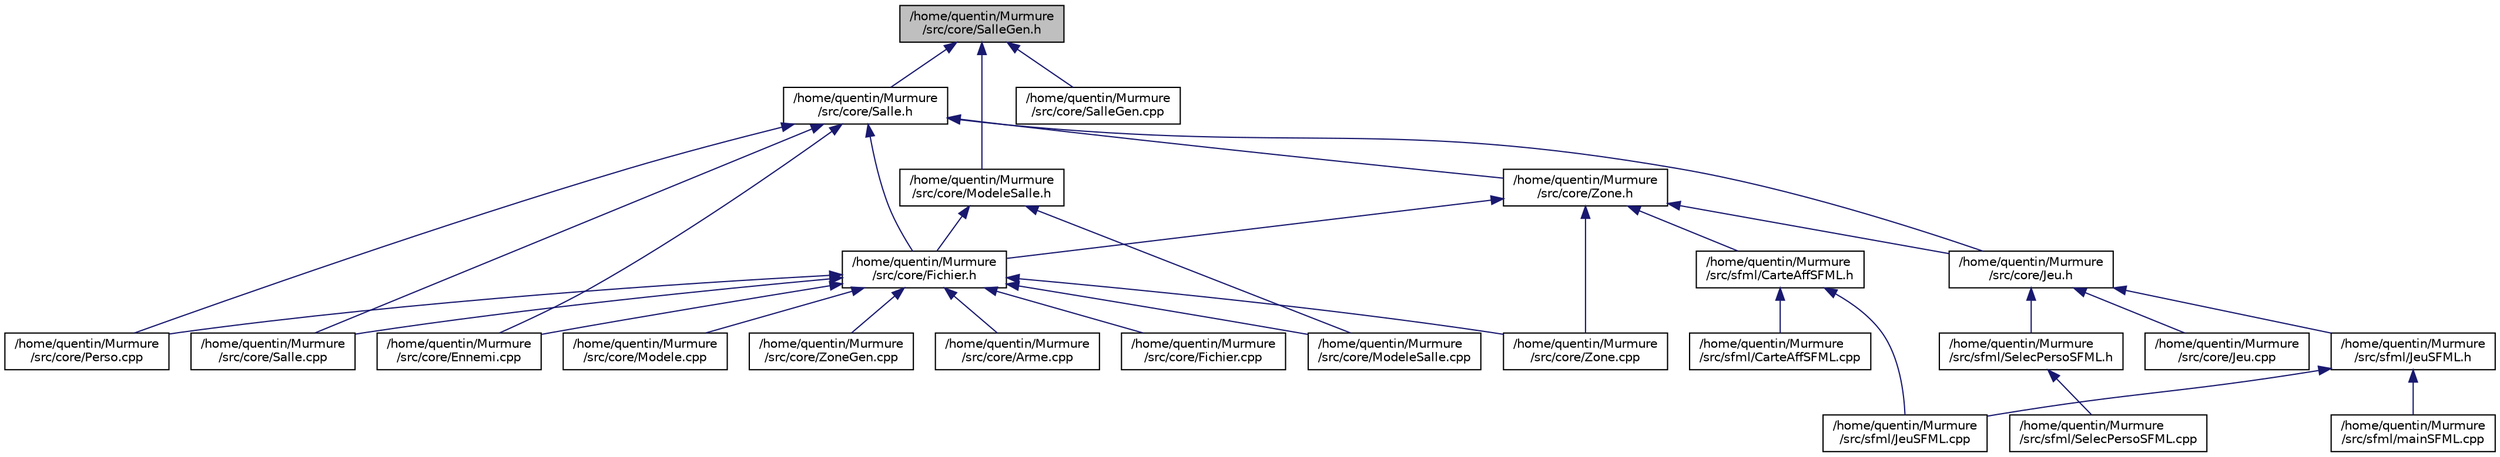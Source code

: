 digraph "/home/quentin/Murmure/src/core/SalleGen.h"
{
  edge [fontname="Helvetica",fontsize="10",labelfontname="Helvetica",labelfontsize="10"];
  node [fontname="Helvetica",fontsize="10",shape=record];
  Node1 [label="/home/quentin/Murmure\l/src/core/SalleGen.h",height=0.2,width=0.4,color="black", fillcolor="grey75", style="filled", fontcolor="black"];
  Node1 -> Node2 [dir="back",color="midnightblue",fontsize="10",style="solid"];
  Node2 [label="/home/quentin/Murmure\l/src/core/Salle.h",height=0.2,width=0.4,color="black", fillcolor="white", style="filled",URL="$Salle_8h.html",tooltip="Header du module Salle. "];
  Node2 -> Node3 [dir="back",color="midnightblue",fontsize="10",style="solid"];
  Node3 [label="/home/quentin/Murmure\l/src/core/Fichier.h",height=0.2,width=0.4,color="black", fillcolor="white", style="filled",URL="$Fichier_8h.html"];
  Node3 -> Node4 [dir="back",color="midnightblue",fontsize="10",style="solid"];
  Node4 [label="/home/quentin/Murmure\l/src/core/Arme.cpp",height=0.2,width=0.4,color="black", fillcolor="white", style="filled",URL="$Arme_8cpp.html"];
  Node3 -> Node5 [dir="back",color="midnightblue",fontsize="10",style="solid"];
  Node5 [label="/home/quentin/Murmure\l/src/core/Ennemi.cpp",height=0.2,width=0.4,color="black", fillcolor="white", style="filled",URL="$Ennemi_8cpp.html"];
  Node3 -> Node6 [dir="back",color="midnightblue",fontsize="10",style="solid"];
  Node6 [label="/home/quentin/Murmure\l/src/core/Fichier.cpp",height=0.2,width=0.4,color="black", fillcolor="white", style="filled",URL="$Fichier_8cpp.html"];
  Node3 -> Node7 [dir="back",color="midnightblue",fontsize="10",style="solid"];
  Node7 [label="/home/quentin/Murmure\l/src/core/Modele.cpp",height=0.2,width=0.4,color="black", fillcolor="white", style="filled",URL="$Modele_8cpp.html",tooltip="fichier source du module Modele. "];
  Node3 -> Node8 [dir="back",color="midnightblue",fontsize="10",style="solid"];
  Node8 [label="/home/quentin/Murmure\l/src/core/ModeleSalle.cpp",height=0.2,width=0.4,color="black", fillcolor="white", style="filled",URL="$ModeleSalle_8cpp.html"];
  Node3 -> Node9 [dir="back",color="midnightblue",fontsize="10",style="solid"];
  Node9 [label="/home/quentin/Murmure\l/src/core/Perso.cpp",height=0.2,width=0.4,color="black", fillcolor="white", style="filled",URL="$Perso_8cpp.html"];
  Node3 -> Node10 [dir="back",color="midnightblue",fontsize="10",style="solid"];
  Node10 [label="/home/quentin/Murmure\l/src/core/Salle.cpp",height=0.2,width=0.4,color="black", fillcolor="white", style="filled",URL="$Salle_8cpp.html",tooltip="Code source pour le module Salle. "];
  Node3 -> Node11 [dir="back",color="midnightblue",fontsize="10",style="solid"];
  Node11 [label="/home/quentin/Murmure\l/src/core/Zone.cpp",height=0.2,width=0.4,color="black", fillcolor="white", style="filled",URL="$Zone_8cpp.html",tooltip="Code source pour le module Zone. "];
  Node3 -> Node12 [dir="back",color="midnightblue",fontsize="10",style="solid"];
  Node12 [label="/home/quentin/Murmure\l/src/core/ZoneGen.cpp",height=0.2,width=0.4,color="black", fillcolor="white", style="filled",URL="$ZoneGen_8cpp.html",tooltip="fichier source de la class ZoneGen. "];
  Node2 -> Node13 [dir="back",color="midnightblue",fontsize="10",style="solid"];
  Node13 [label="/home/quentin/Murmure\l/src/core/Zone.h",height=0.2,width=0.4,color="black", fillcolor="white", style="filled",URL="$Zone_8h.html",tooltip="Header de la class Zone. "];
  Node13 -> Node3 [dir="back",color="midnightblue",fontsize="10",style="solid"];
  Node13 -> Node14 [dir="back",color="midnightblue",fontsize="10",style="solid"];
  Node14 [label="/home/quentin/Murmure\l/src/core/Jeu.h",height=0.2,width=0.4,color="black", fillcolor="white", style="filled",URL="$Jeu_8h.html"];
  Node14 -> Node15 [dir="back",color="midnightblue",fontsize="10",style="solid"];
  Node15 [label="/home/quentin/Murmure\l/src/core/Jeu.cpp",height=0.2,width=0.4,color="black", fillcolor="white", style="filled",URL="$Jeu_8cpp.html"];
  Node14 -> Node16 [dir="back",color="midnightblue",fontsize="10",style="solid"];
  Node16 [label="/home/quentin/Murmure\l/src/sfml/JeuSFML.h",height=0.2,width=0.4,color="black", fillcolor="white", style="filled",URL="$JeuSFML_8h.html"];
  Node16 -> Node17 [dir="back",color="midnightblue",fontsize="10",style="solid"];
  Node17 [label="/home/quentin/Murmure\l/src/sfml/JeuSFML.cpp",height=0.2,width=0.4,color="black", fillcolor="white", style="filled",URL="$JeuSFML_8cpp.html"];
  Node16 -> Node18 [dir="back",color="midnightblue",fontsize="10",style="solid"];
  Node18 [label="/home/quentin/Murmure\l/src/sfml/mainSFML.cpp",height=0.2,width=0.4,color="black", fillcolor="white", style="filled",URL="$mainSFML_8cpp.html"];
  Node14 -> Node19 [dir="back",color="midnightblue",fontsize="10",style="solid"];
  Node19 [label="/home/quentin/Murmure\l/src/sfml/SelecPersoSFML.h",height=0.2,width=0.4,color="black", fillcolor="white", style="filled",URL="$SelecPersoSFML_8h.html"];
  Node19 -> Node20 [dir="back",color="midnightblue",fontsize="10",style="solid"];
  Node20 [label="/home/quentin/Murmure\l/src/sfml/SelecPersoSFML.cpp",height=0.2,width=0.4,color="black", fillcolor="white", style="filled",URL="$SelecPersoSFML_8cpp.html"];
  Node13 -> Node11 [dir="back",color="midnightblue",fontsize="10",style="solid"];
  Node13 -> Node21 [dir="back",color="midnightblue",fontsize="10",style="solid"];
  Node21 [label="/home/quentin/Murmure\l/src/sfml/CarteAffSFML.h",height=0.2,width=0.4,color="black", fillcolor="white", style="filled",URL="$CarteAffSFML_8h.html"];
  Node21 -> Node22 [dir="back",color="midnightblue",fontsize="10",style="solid"];
  Node22 [label="/home/quentin/Murmure\l/src/sfml/CarteAffSFML.cpp",height=0.2,width=0.4,color="black", fillcolor="white", style="filled",URL="$CarteAffSFML_8cpp.html"];
  Node21 -> Node17 [dir="back",color="midnightblue",fontsize="10",style="solid"];
  Node2 -> Node5 [dir="back",color="midnightblue",fontsize="10",style="solid"];
  Node2 -> Node14 [dir="back",color="midnightblue",fontsize="10",style="solid"];
  Node2 -> Node9 [dir="back",color="midnightblue",fontsize="10",style="solid"];
  Node2 -> Node10 [dir="back",color="midnightblue",fontsize="10",style="solid"];
  Node1 -> Node23 [dir="back",color="midnightblue",fontsize="10",style="solid"];
  Node23 [label="/home/quentin/Murmure\l/src/core/ModeleSalle.h",height=0.2,width=0.4,color="black", fillcolor="white", style="filled",URL="$ModeleSalle_8h.html"];
  Node23 -> Node3 [dir="back",color="midnightblue",fontsize="10",style="solid"];
  Node23 -> Node8 [dir="back",color="midnightblue",fontsize="10",style="solid"];
  Node1 -> Node24 [dir="back",color="midnightblue",fontsize="10",style="solid"];
  Node24 [label="/home/quentin/Murmure\l/src/core/SalleGen.cpp",height=0.2,width=0.4,color="black", fillcolor="white", style="filled",URL="$SalleGen_8cpp.html",tooltip="Code source du module SalleGen. "];
}
